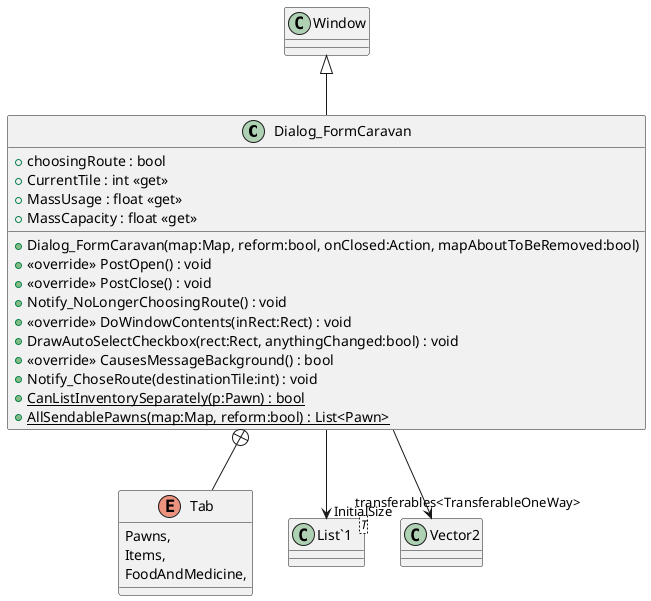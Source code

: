 @startuml
class Dialog_FormCaravan {
    + choosingRoute : bool
    + CurrentTile : int <<get>>
    + MassUsage : float <<get>>
    + MassCapacity : float <<get>>
    + Dialog_FormCaravan(map:Map, reform:bool, onClosed:Action, mapAboutToBeRemoved:bool)
    + <<override>> PostOpen() : void
    + <<override>> PostClose() : void
    + Notify_NoLongerChoosingRoute() : void
    + <<override>> DoWindowContents(inRect:Rect) : void
    + DrawAutoSelectCheckbox(rect:Rect, anythingChanged:bool) : void
    + <<override>> CausesMessageBackground() : bool
    + Notify_ChoseRoute(destinationTile:int) : void
    + {static} CanListInventorySeparately(p:Pawn) : bool
    + {static} AllSendablePawns(map:Map, reform:bool) : List<Pawn>
}
enum Tab {
    Pawns,
    Items,
    FoodAndMedicine,
}
class "List`1"<T> {
}
Window <|-- Dialog_FormCaravan
Dialog_FormCaravan --> "transferables<TransferableOneWay>" "List`1"
Dialog_FormCaravan --> "InitialSize" Vector2
Dialog_FormCaravan +-- Tab
@enduml
